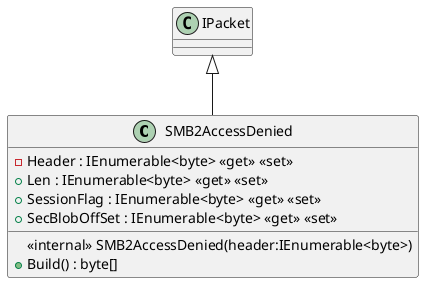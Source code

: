 @startuml
class SMB2AccessDenied {
    - Header : IEnumerable<byte> <<get>> <<set>>
    <<internal>> SMB2AccessDenied(header:IEnumerable<byte>)
    + Build() : byte[]
    + Len : IEnumerable<byte> <<get>> <<set>>
    + SessionFlag : IEnumerable<byte> <<get>> <<set>>
    + SecBlobOffSet : IEnumerable<byte> <<get>> <<set>>
}
IPacket <|-- SMB2AccessDenied
@enduml
